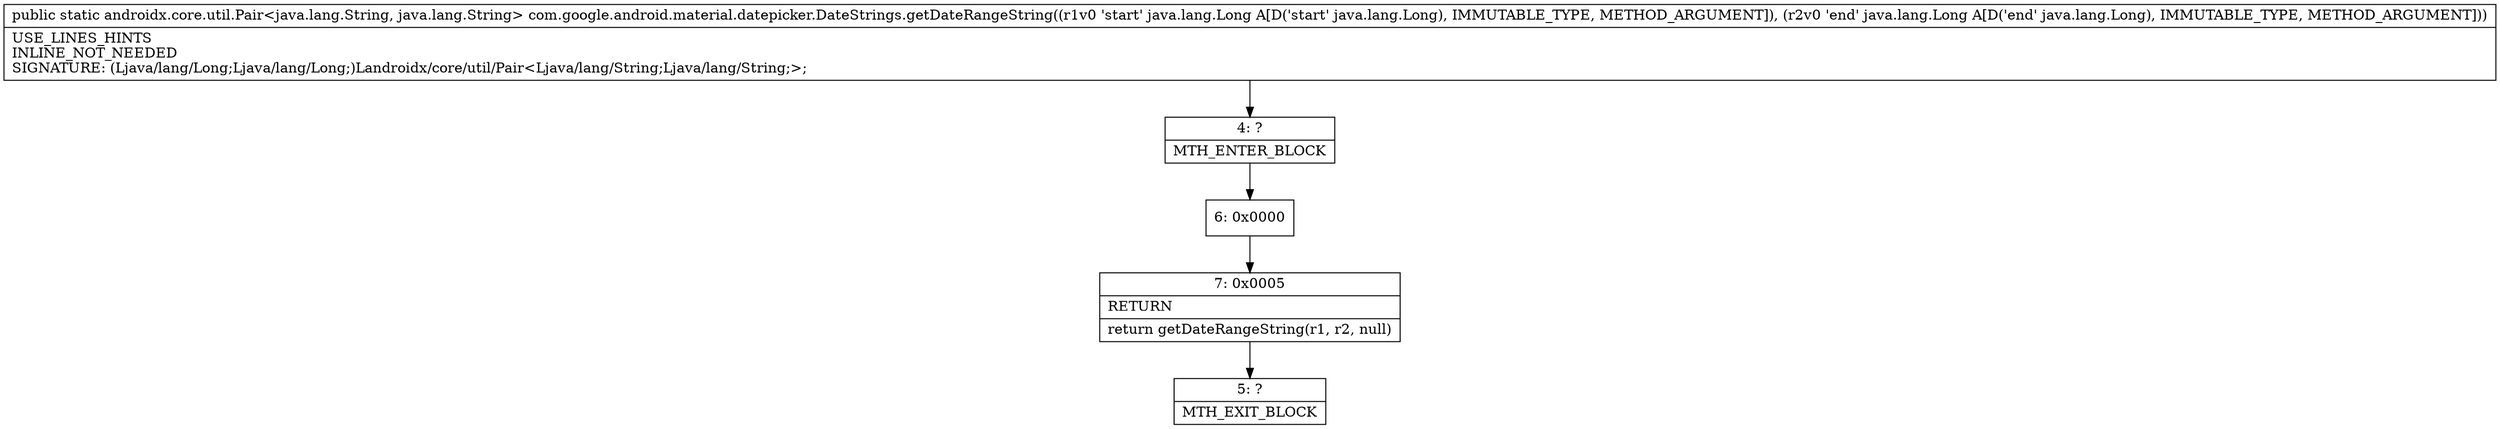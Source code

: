 digraph "CFG forcom.google.android.material.datepicker.DateStrings.getDateRangeString(Ljava\/lang\/Long;Ljava\/lang\/Long;)Landroidx\/core\/util\/Pair;" {
Node_4 [shape=record,label="{4\:\ ?|MTH_ENTER_BLOCK\l}"];
Node_6 [shape=record,label="{6\:\ 0x0000}"];
Node_7 [shape=record,label="{7\:\ 0x0005|RETURN\l|return getDateRangeString(r1, r2, null)\l}"];
Node_5 [shape=record,label="{5\:\ ?|MTH_EXIT_BLOCK\l}"];
MethodNode[shape=record,label="{public static androidx.core.util.Pair\<java.lang.String, java.lang.String\> com.google.android.material.datepicker.DateStrings.getDateRangeString((r1v0 'start' java.lang.Long A[D('start' java.lang.Long), IMMUTABLE_TYPE, METHOD_ARGUMENT]), (r2v0 'end' java.lang.Long A[D('end' java.lang.Long), IMMUTABLE_TYPE, METHOD_ARGUMENT]))  | USE_LINES_HINTS\lINLINE_NOT_NEEDED\lSIGNATURE: (Ljava\/lang\/Long;Ljava\/lang\/Long;)Landroidx\/core\/util\/Pair\<Ljava\/lang\/String;Ljava\/lang\/String;\>;\l}"];
MethodNode -> Node_4;Node_4 -> Node_6;
Node_6 -> Node_7;
Node_7 -> Node_5;
}

